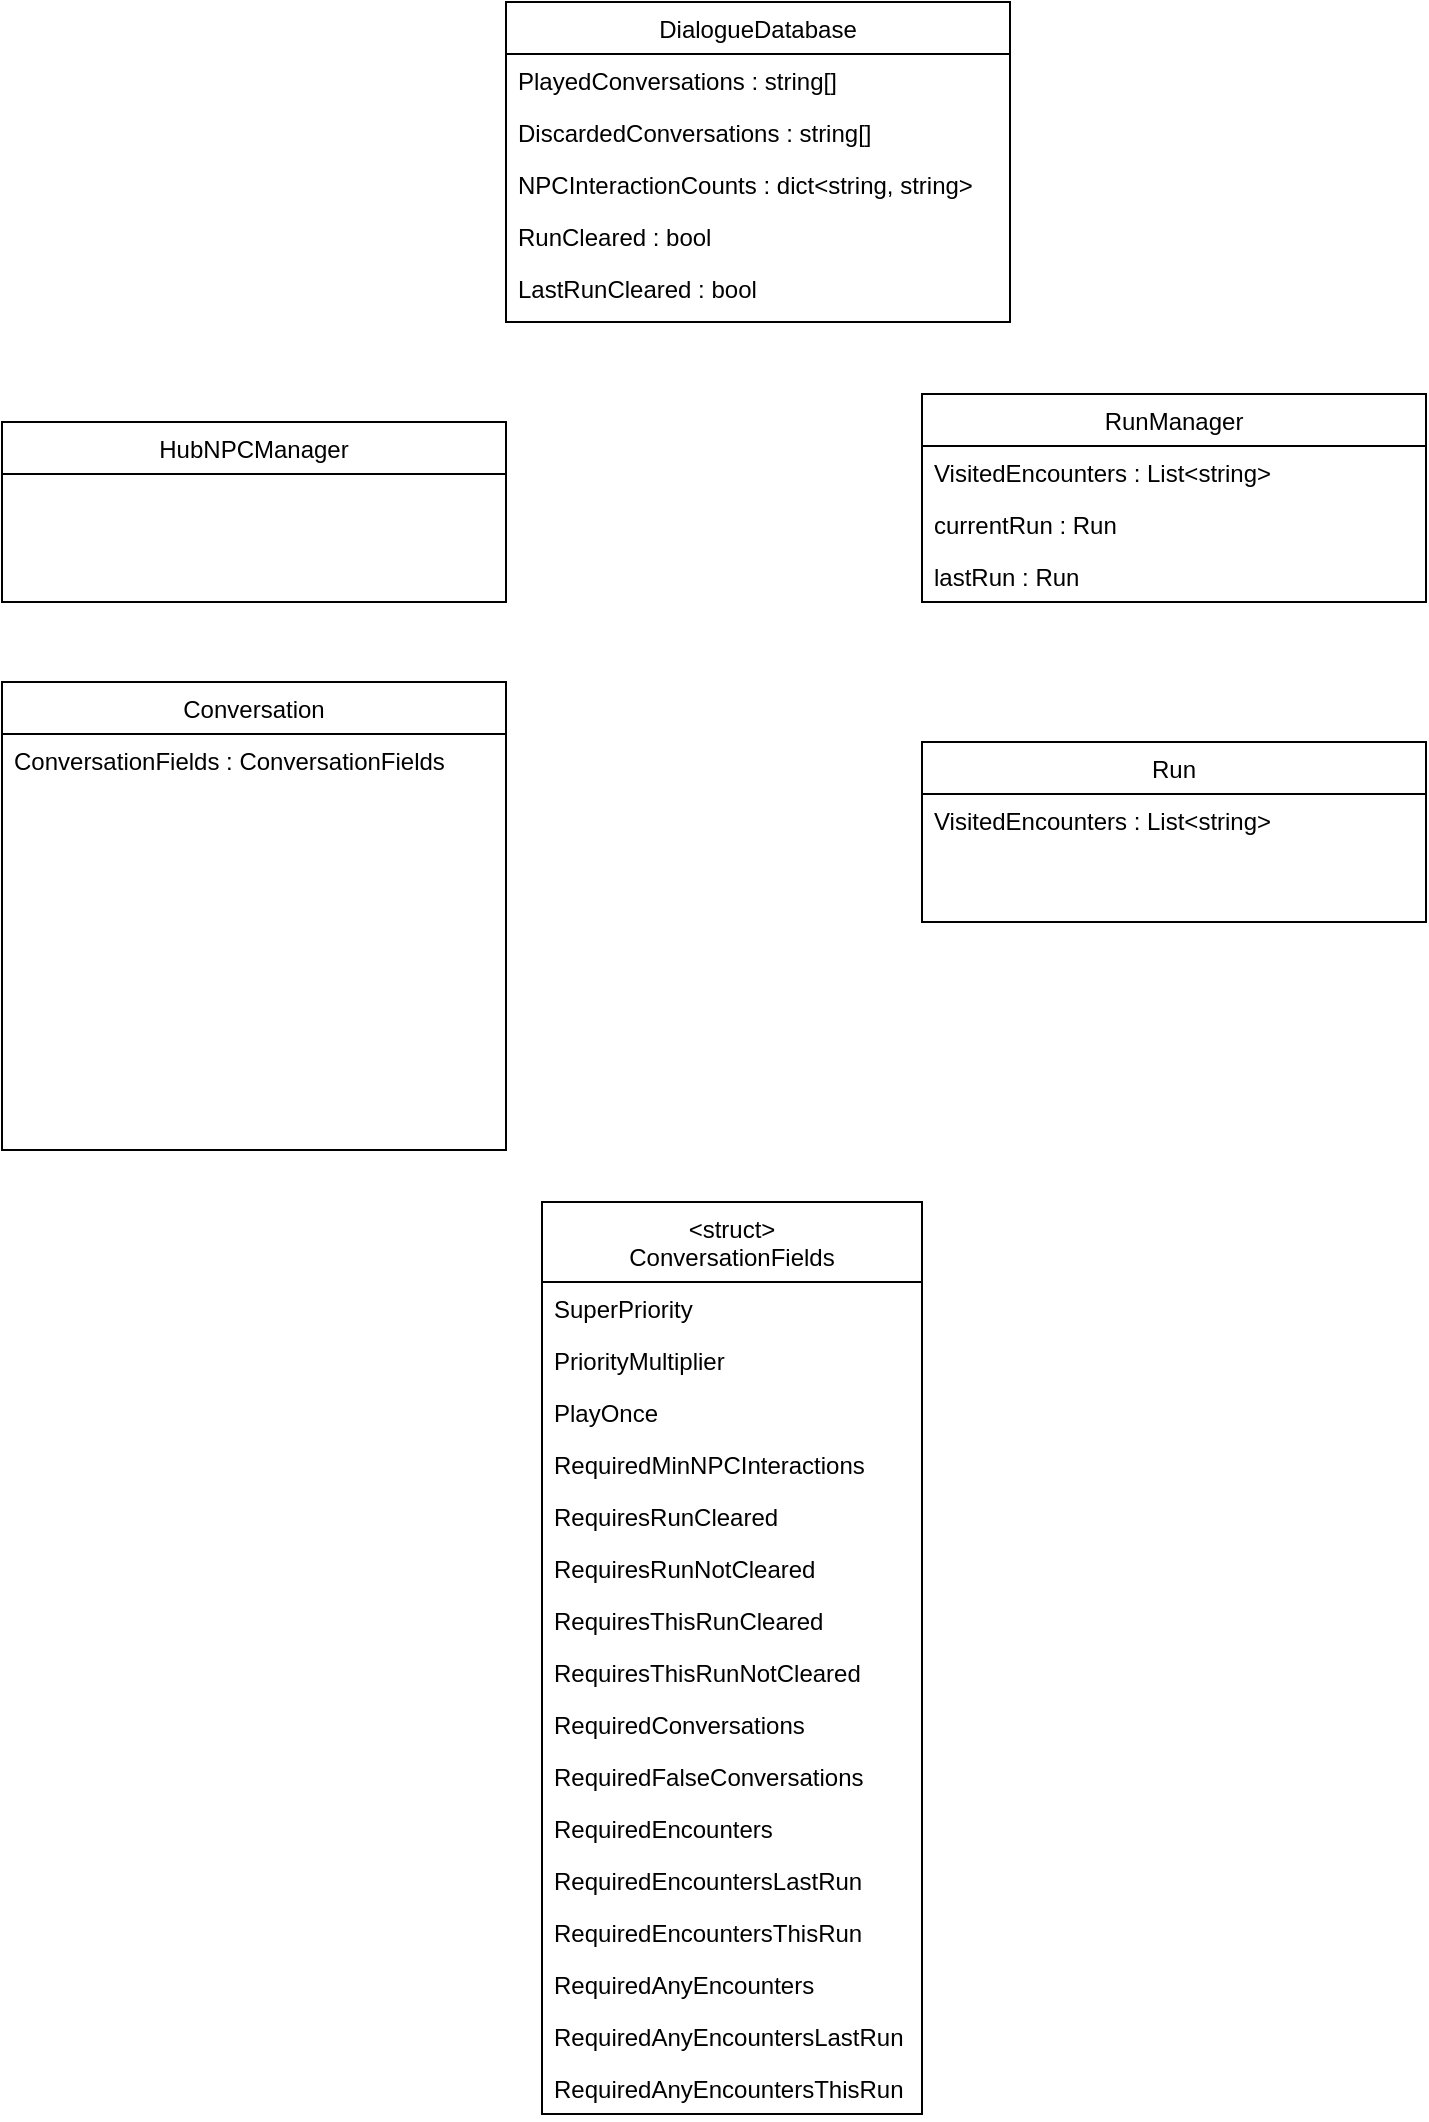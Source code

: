 <mxfile version="20.8.16" type="device"><diagram id="C5RBs43oDa-KdzZeNtuy" name="Page-1"><mxGraphModel dx="1418" dy="2044" grid="1" gridSize="10" guides="1" tooltips="1" connect="1" arrows="1" fold="1" page="1" pageScale="1" pageWidth="827" pageHeight="1169" math="0" shadow="0"><root><mxCell id="WIyWlLk6GJQsqaUBKTNV-0"/><mxCell id="WIyWlLk6GJQsqaUBKTNV-1" parent="WIyWlLk6GJQsqaUBKTNV-0"/><mxCell id="zkfFHV4jXpPFQw0GAbJ--17" value="Conversation" style="swimlane;fontStyle=0;align=center;verticalAlign=top;childLayout=stackLayout;horizontal=1;startSize=26;horizontalStack=0;resizeParent=1;resizeLast=0;collapsible=1;marginBottom=0;rounded=0;shadow=0;strokeWidth=1;" parent="WIyWlLk6GJQsqaUBKTNV-1" vertex="1"><mxGeometry x="400" y="180" width="252" height="234" as="geometry"><mxRectangle x="550" y="140" width="160" height="26" as="alternateBounds"/></mxGeometry></mxCell><mxCell id="NoHz3Z5mycd-g6YhtSHH-23" value="ConversationFields : ConversationFields" style="text;align=left;verticalAlign=top;spacingLeft=4;spacingRight=4;overflow=hidden;rotatable=0;points=[[0,0.5],[1,0.5]];portConstraint=eastwest;" vertex="1" parent="zkfFHV4jXpPFQw0GAbJ--17"><mxGeometry y="26" width="252" height="26" as="geometry"/></mxCell><mxCell id="UOsDryfI1bwCY28UIT7I-7" value="HubNPCManager" style="swimlane;fontStyle=0;align=center;verticalAlign=top;childLayout=stackLayout;horizontal=1;startSize=26;horizontalStack=0;resizeParent=1;resizeLast=0;collapsible=1;marginBottom=0;rounded=0;shadow=0;strokeWidth=1;" parent="WIyWlLk6GJQsqaUBKTNV-1" vertex="1"><mxGeometry x="400" y="50" width="252" height="90" as="geometry"><mxRectangle x="550" y="140" width="160" height="26" as="alternateBounds"/></mxGeometry></mxCell><mxCell id="NoHz3Z5mycd-g6YhtSHH-0" value="DialogueDatabase&#10;" style="swimlane;fontStyle=0;align=center;verticalAlign=top;childLayout=stackLayout;horizontal=1;startSize=26;horizontalStack=0;resizeParent=1;resizeLast=0;collapsible=1;marginBottom=0;rounded=0;shadow=0;strokeWidth=1;" vertex="1" parent="WIyWlLk6GJQsqaUBKTNV-1"><mxGeometry x="652" y="-160" width="252" height="160" as="geometry"><mxRectangle x="550" y="140" width="160" height="26" as="alternateBounds"/></mxGeometry></mxCell><mxCell id="NoHz3Z5mycd-g6YhtSHH-1" value="PlayedConversations : string[]" style="text;align=left;verticalAlign=top;spacingLeft=4;spacingRight=4;overflow=hidden;rotatable=0;points=[[0,0.5],[1,0.5]];portConstraint=eastwest;" vertex="1" parent="NoHz3Z5mycd-g6YhtSHH-0"><mxGeometry y="26" width="252" height="26" as="geometry"/></mxCell><mxCell id="NoHz3Z5mycd-g6YhtSHH-2" value="DiscardedConversations : string[]" style="text;align=left;verticalAlign=top;spacingLeft=4;spacingRight=4;overflow=hidden;rotatable=0;points=[[0,0.5],[1,0.5]];portConstraint=eastwest;" vertex="1" parent="NoHz3Z5mycd-g6YhtSHH-0"><mxGeometry y="52" width="252" height="26" as="geometry"/></mxCell><mxCell id="NoHz3Z5mycd-g6YhtSHH-3" value="NPCInteractionCounts : dict&lt;string, string&gt;" style="text;align=left;verticalAlign=top;spacingLeft=4;spacingRight=4;overflow=hidden;rotatable=0;points=[[0,0.5],[1,0.5]];portConstraint=eastwest;" vertex="1" parent="NoHz3Z5mycd-g6YhtSHH-0"><mxGeometry y="78" width="252" height="26" as="geometry"/></mxCell><mxCell id="NoHz3Z5mycd-g6YhtSHH-4" value="RunCleared : bool" style="text;align=left;verticalAlign=top;spacingLeft=4;spacingRight=4;overflow=hidden;rotatable=0;points=[[0,0.5],[1,0.5]];portConstraint=eastwest;" vertex="1" parent="NoHz3Z5mycd-g6YhtSHH-0"><mxGeometry y="104" width="252" height="26" as="geometry"/></mxCell><mxCell id="NoHz3Z5mycd-g6YhtSHH-5" value="LastRunCleared : bool" style="text;align=left;verticalAlign=top;spacingLeft=4;spacingRight=4;overflow=hidden;rotatable=0;points=[[0,0.5],[1,0.5]];portConstraint=eastwest;" vertex="1" parent="NoHz3Z5mycd-g6YhtSHH-0"><mxGeometry y="130" width="252" height="26" as="geometry"/></mxCell><mxCell id="NoHz3Z5mycd-g6YhtSHH-6" value="&lt;struct&gt;&#10;ConversationFields" style="swimlane;fontStyle=0;align=center;verticalAlign=top;childLayout=stackLayout;horizontal=1;startSize=40;horizontalStack=0;resizeParent=1;resizeLast=0;collapsible=1;marginBottom=0;rounded=0;shadow=0;strokeWidth=1;" vertex="1" parent="WIyWlLk6GJQsqaUBKTNV-1"><mxGeometry x="670" y="440" width="190" height="456" as="geometry"><mxRectangle x="550" y="140" width="160" height="26" as="alternateBounds"/></mxGeometry></mxCell><mxCell id="NoHz3Z5mycd-g6YhtSHH-22" value="SuperPriority" style="text;align=left;verticalAlign=top;spacingLeft=4;spacingRight=4;overflow=hidden;rotatable=0;points=[[0,0.5],[1,0.5]];portConstraint=eastwest;" vertex="1" parent="NoHz3Z5mycd-g6YhtSHH-6"><mxGeometry y="40" width="190" height="26" as="geometry"/></mxCell><mxCell id="NoHz3Z5mycd-g6YhtSHH-21" value="PriorityMultiplier" style="text;align=left;verticalAlign=top;spacingLeft=4;spacingRight=4;overflow=hidden;rotatable=0;points=[[0,0.5],[1,0.5]];portConstraint=eastwest;" vertex="1" parent="NoHz3Z5mycd-g6YhtSHH-6"><mxGeometry y="66" width="190" height="26" as="geometry"/></mxCell><mxCell id="NoHz3Z5mycd-g6YhtSHH-8" value="PlayOnce" style="text;align=left;verticalAlign=top;spacingLeft=4;spacingRight=4;overflow=hidden;rotatable=0;points=[[0,0.5],[1,0.5]];portConstraint=eastwest;" vertex="1" parent="NoHz3Z5mycd-g6YhtSHH-6"><mxGeometry y="92" width="190" height="26" as="geometry"/></mxCell><mxCell id="NoHz3Z5mycd-g6YhtSHH-9" value="RequiredMinNPCInteractions" style="text;align=left;verticalAlign=top;spacingLeft=4;spacingRight=4;overflow=hidden;rotatable=0;points=[[0,0.5],[1,0.5]];portConstraint=eastwest;rounded=0;shadow=0;html=0;" vertex="1" parent="NoHz3Z5mycd-g6YhtSHH-6"><mxGeometry y="118" width="190" height="26" as="geometry"/></mxCell><mxCell id="NoHz3Z5mycd-g6YhtSHH-10" value="RequiresRunCleared" style="text;align=left;verticalAlign=top;spacingLeft=4;spacingRight=4;overflow=hidden;rotatable=0;points=[[0,0.5],[1,0.5]];portConstraint=eastwest;" vertex="1" parent="NoHz3Z5mycd-g6YhtSHH-6"><mxGeometry y="144" width="190" height="26" as="geometry"/></mxCell><mxCell id="NoHz3Z5mycd-g6YhtSHH-11" value="RequiresRunNotCleared" style="text;align=left;verticalAlign=top;spacingLeft=4;spacingRight=4;overflow=hidden;rotatable=0;points=[[0,0.5],[1,0.5]];portConstraint=eastwest;" vertex="1" parent="NoHz3Z5mycd-g6YhtSHH-6"><mxGeometry y="170" width="190" height="26" as="geometry"/></mxCell><mxCell id="NoHz3Z5mycd-g6YhtSHH-13" value="RequiresThisRunCleared" style="text;align=left;verticalAlign=top;spacingLeft=4;spacingRight=4;overflow=hidden;rotatable=0;points=[[0,0.5],[1,0.5]];portConstraint=eastwest;" vertex="1" parent="NoHz3Z5mycd-g6YhtSHH-6"><mxGeometry y="196" width="190" height="26" as="geometry"/></mxCell><mxCell id="NoHz3Z5mycd-g6YhtSHH-14" value="RequiresThisRunNotCleared" style="text;align=left;verticalAlign=top;spacingLeft=4;spacingRight=4;overflow=hidden;rotatable=0;points=[[0,0.5],[1,0.5]];portConstraint=eastwest;" vertex="1" parent="NoHz3Z5mycd-g6YhtSHH-6"><mxGeometry y="222" width="190" height="26" as="geometry"/></mxCell><mxCell id="NoHz3Z5mycd-g6YhtSHH-15" value="RequiredConversations" style="text;align=left;verticalAlign=top;spacingLeft=4;spacingRight=4;overflow=hidden;rotatable=0;points=[[0,0.5],[1,0.5]];portConstraint=eastwest;rounded=0;shadow=0;html=0;" vertex="1" parent="NoHz3Z5mycd-g6YhtSHH-6"><mxGeometry y="248" width="190" height="26" as="geometry"/></mxCell><mxCell id="NoHz3Z5mycd-g6YhtSHH-16" value="RequiredFalseConversations" style="text;align=left;verticalAlign=top;spacingLeft=4;spacingRight=4;overflow=hidden;rotatable=0;points=[[0,0.5],[1,0.5]];portConstraint=eastwest;" vertex="1" parent="NoHz3Z5mycd-g6YhtSHH-6"><mxGeometry y="274" width="190" height="26" as="geometry"/></mxCell><mxCell id="NoHz3Z5mycd-g6YhtSHH-17" value="RequiredEncounters" style="text;align=left;verticalAlign=top;spacingLeft=4;spacingRight=4;overflow=hidden;rotatable=0;points=[[0,0.5],[1,0.5]];portConstraint=eastwest;" vertex="1" parent="NoHz3Z5mycd-g6YhtSHH-6"><mxGeometry y="300" width="190" height="26" as="geometry"/></mxCell><mxCell id="NoHz3Z5mycd-g6YhtSHH-25" value="RequiredEncountersLastRun" style="text;align=left;verticalAlign=top;spacingLeft=4;spacingRight=4;overflow=hidden;rotatable=0;points=[[0,0.5],[1,0.5]];portConstraint=eastwest;" vertex="1" parent="NoHz3Z5mycd-g6YhtSHH-6"><mxGeometry y="326" width="190" height="26" as="geometry"/></mxCell><mxCell id="NoHz3Z5mycd-g6YhtSHH-19" value="RequiredEncountersThisRun" style="text;align=left;verticalAlign=top;spacingLeft=4;spacingRight=4;overflow=hidden;rotatable=0;points=[[0,0.5],[1,0.5]];portConstraint=eastwest;" vertex="1" parent="NoHz3Z5mycd-g6YhtSHH-6"><mxGeometry y="352" width="190" height="26" as="geometry"/></mxCell><mxCell id="NoHz3Z5mycd-g6YhtSHH-18" value="RequiredAnyEncounters" style="text;align=left;verticalAlign=top;spacingLeft=4;spacingRight=4;overflow=hidden;rotatable=0;points=[[0,0.5],[1,0.5]];portConstraint=eastwest;" vertex="1" parent="NoHz3Z5mycd-g6YhtSHH-6"><mxGeometry y="378" width="190" height="26" as="geometry"/></mxCell><mxCell id="NoHz3Z5mycd-g6YhtSHH-24" value="RequiredAnyEncountersLastRun" style="text;align=left;verticalAlign=top;spacingLeft=4;spacingRight=4;overflow=hidden;rotatable=0;points=[[0,0.5],[1,0.5]];portConstraint=eastwest;" vertex="1" parent="NoHz3Z5mycd-g6YhtSHH-6"><mxGeometry y="404" width="190" height="26" as="geometry"/></mxCell><mxCell id="NoHz3Z5mycd-g6YhtSHH-20" value="RequiredAnyEncountersThisRun" style="text;align=left;verticalAlign=top;spacingLeft=4;spacingRight=4;overflow=hidden;rotatable=0;points=[[0,0.5],[1,0.5]];portConstraint=eastwest;" vertex="1" parent="NoHz3Z5mycd-g6YhtSHH-6"><mxGeometry y="430" width="190" height="26" as="geometry"/></mxCell><mxCell id="NoHz3Z5mycd-g6YhtSHH-26" value="RunManager" style="swimlane;fontStyle=0;align=center;verticalAlign=top;childLayout=stackLayout;horizontal=1;startSize=26;horizontalStack=0;resizeParent=1;resizeLast=0;collapsible=1;marginBottom=0;rounded=0;shadow=0;strokeWidth=1;" vertex="1" parent="WIyWlLk6GJQsqaUBKTNV-1"><mxGeometry x="860" y="36" width="252" height="104" as="geometry"><mxRectangle x="550" y="140" width="160" height="26" as="alternateBounds"/></mxGeometry></mxCell><mxCell id="NoHz3Z5mycd-g6YhtSHH-29" value="VisitedEncounters : List&lt;string&gt;" style="text;align=left;verticalAlign=top;spacingLeft=4;spacingRight=4;overflow=hidden;rotatable=0;points=[[0,0.5],[1,0.5]];portConstraint=eastwest;" vertex="1" parent="NoHz3Z5mycd-g6YhtSHH-26"><mxGeometry y="26" width="252" height="26" as="geometry"/></mxCell><mxCell id="NoHz3Z5mycd-g6YhtSHH-30" value="currentRun : Run" style="text;align=left;verticalAlign=top;spacingLeft=4;spacingRight=4;overflow=hidden;rotatable=0;points=[[0,0.5],[1,0.5]];portConstraint=eastwest;" vertex="1" parent="NoHz3Z5mycd-g6YhtSHH-26"><mxGeometry y="52" width="252" height="26" as="geometry"/></mxCell><mxCell id="NoHz3Z5mycd-g6YhtSHH-31" value="lastRun : Run" style="text;align=left;verticalAlign=top;spacingLeft=4;spacingRight=4;overflow=hidden;rotatable=0;points=[[0,0.5],[1,0.5]];portConstraint=eastwest;" vertex="1" parent="NoHz3Z5mycd-g6YhtSHH-26"><mxGeometry y="78" width="252" height="26" as="geometry"/></mxCell><mxCell id="NoHz3Z5mycd-g6YhtSHH-27" value="Run" style="swimlane;fontStyle=0;align=center;verticalAlign=top;childLayout=stackLayout;horizontal=1;startSize=26;horizontalStack=0;resizeParent=1;resizeLast=0;collapsible=1;marginBottom=0;rounded=0;shadow=0;strokeWidth=1;" vertex="1" parent="WIyWlLk6GJQsqaUBKTNV-1"><mxGeometry x="860" y="210" width="252" height="90" as="geometry"><mxRectangle x="550" y="140" width="160" height="26" as="alternateBounds"/></mxGeometry></mxCell><mxCell id="NoHz3Z5mycd-g6YhtSHH-28" value="VisitedEncounters : List&lt;string&gt;" style="text;align=left;verticalAlign=top;spacingLeft=4;spacingRight=4;overflow=hidden;rotatable=0;points=[[0,0.5],[1,0.5]];portConstraint=eastwest;" vertex="1" parent="NoHz3Z5mycd-g6YhtSHH-27"><mxGeometry y="26" width="252" height="26" as="geometry"/></mxCell></root></mxGraphModel></diagram></mxfile>